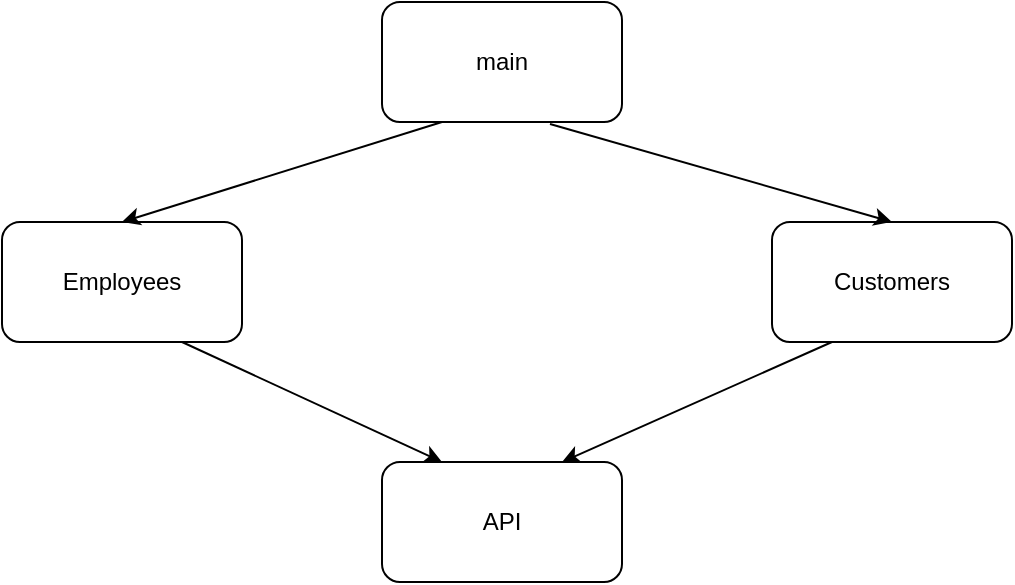 <mxfile>
    <diagram id="QhOw97IPNObn4wmAWER7" name="Page-1">
        <mxGraphModel dx="752" dy="894" grid="1" gridSize="10" guides="1" tooltips="1" connect="1" arrows="1" fold="1" page="1" pageScale="1" pageWidth="850" pageHeight="1100" math="0" shadow="0">
            <root>
                <mxCell id="0"/>
                <mxCell id="1" parent="0"/>
                <mxCell id="2" value="main" style="rounded=1;whiteSpace=wrap;html=1;" parent="1" vertex="1">
                    <mxGeometry x="363" y="40" width="120" height="60" as="geometry"/>
                </mxCell>
                <mxCell id="3" value="Employees" style="rounded=1;whiteSpace=wrap;html=1;" parent="1" vertex="1">
                    <mxGeometry x="173" y="150" width="120" height="60" as="geometry"/>
                </mxCell>
                <mxCell id="4" value="Customers" style="rounded=1;whiteSpace=wrap;html=1;" parent="1" vertex="1">
                    <mxGeometry x="558" y="150" width="120" height="60" as="geometry"/>
                </mxCell>
                <mxCell id="5" value="API" style="rounded=1;whiteSpace=wrap;html=1;" parent="1" vertex="1">
                    <mxGeometry x="363" y="270" width="120" height="60" as="geometry"/>
                </mxCell>
                <mxCell id="8" value="" style="endArrow=classic;html=1;exitX=0.25;exitY=1;exitDx=0;exitDy=0;entryX=0.5;entryY=0;entryDx=0;entryDy=0;" parent="1" source="2" target="3" edge="1">
                    <mxGeometry width="50" height="50" relative="1" as="geometry">
                        <mxPoint x="423" y="250" as="sourcePoint"/>
                        <mxPoint x="473" y="200" as="targetPoint"/>
                    </mxGeometry>
                </mxCell>
                <mxCell id="9" value="" style="endArrow=classic;html=1;exitX=0.7;exitY=1.017;exitDx=0;exitDy=0;exitPerimeter=0;entryX=0.5;entryY=0;entryDx=0;entryDy=0;" parent="1" source="2" target="4" edge="1">
                    <mxGeometry width="50" height="50" relative="1" as="geometry">
                        <mxPoint x="403" y="240" as="sourcePoint"/>
                        <mxPoint x="453" y="190" as="targetPoint"/>
                    </mxGeometry>
                </mxCell>
                <mxCell id="11" value="" style="endArrow=classic;html=1;exitX=0.25;exitY=1;exitDx=0;exitDy=0;entryX=0.75;entryY=0;entryDx=0;entryDy=0;" parent="1" source="4" target="5" edge="1">
                    <mxGeometry width="50" height="50" relative="1" as="geometry">
                        <mxPoint x="413" y="290" as="sourcePoint"/>
                        <mxPoint x="463" y="240" as="targetPoint"/>
                    </mxGeometry>
                </mxCell>
                <mxCell id="12" value="" style="endArrow=classic;html=1;exitX=0.75;exitY=1;exitDx=0;exitDy=0;entryX=0.25;entryY=0;entryDx=0;entryDy=0;" parent="1" source="3" target="5" edge="1">
                    <mxGeometry width="50" height="50" relative="1" as="geometry">
                        <mxPoint x="383" y="250" as="sourcePoint"/>
                        <mxPoint x="433" y="200" as="targetPoint"/>
                    </mxGeometry>
                </mxCell>
            </root>
        </mxGraphModel>
    </diagram>
</mxfile>